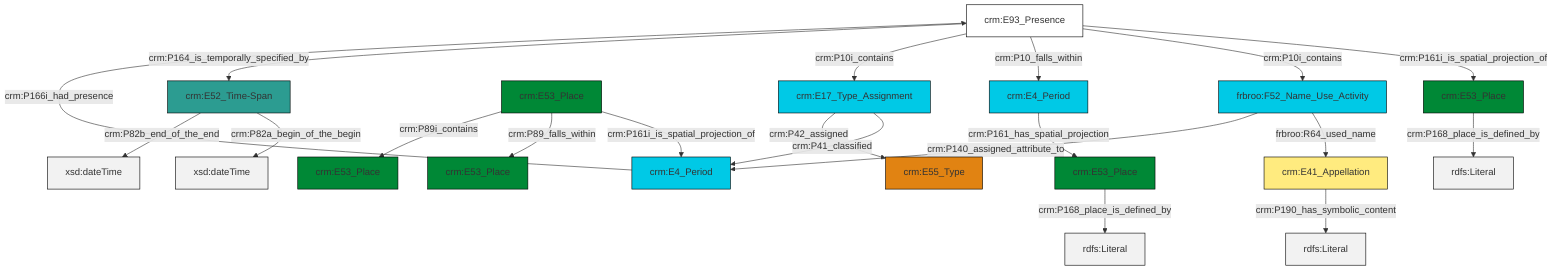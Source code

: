graph TD
classDef Literal fill:#f2f2f2,stroke:#000000;
classDef CRM_Entity fill:#FFFFFF,stroke:#000000;
classDef Temporal_Entity fill:#00C9E6, stroke:#000000;
classDef Type fill:#E18312, stroke:#000000;
classDef Time-Span fill:#2C9C91, stroke:#000000;
classDef Appellation fill:#FFEB7F, stroke:#000000;
classDef Place fill:#008836, stroke:#000000;
classDef Persistent_Item fill:#B266B2, stroke:#000000;
classDef Conceptual_Object fill:#FFD700, stroke:#000000;
classDef Physical_Thing fill:#D2B48C, stroke:#000000;
classDef Actor fill:#f58aad, stroke:#000000;
classDef PC_Classes fill:#4ce600, stroke:#000000;
classDef Multi fill:#cccccc,stroke:#000000;

2["crm:E93_Presence"]:::CRM_Entity -->|crm:P161i_is_spatial_projection_of| 3["crm:E53_Place"]:::Place
11["frbroo:F52_Name_Use_Activity"]:::Temporal_Entity -->|frbroo:R64_used_name| 9["crm:E41_Appellation"]:::Appellation
2["crm:E93_Presence"]:::CRM_Entity -->|crm:P10i_contains| 11["frbroo:F52_Name_Use_Activity"]:::Temporal_Entity
7["crm:E53_Place"]:::Place -->|crm:P161i_is_spatial_projection_of| 16["crm:E4_Period"]:::Temporal_Entity
17["crm:E17_Type_Assignment"]:::Temporal_Entity -->|crm:P41_classified| 16["crm:E4_Period"]:::Temporal_Entity
11["frbroo:F52_Name_Use_Activity"]:::Temporal_Entity -->|crm:P140_assigned_attribute_to| 16["crm:E4_Period"]:::Temporal_Entity
18["crm:E53_Place"]:::Place -->|crm:P168_place_is_defined_by| 20[rdfs:Literal]:::Literal
17["crm:E17_Type_Assignment"]:::Temporal_Entity -->|crm:P42_assigned| 5["crm:E55_Type"]:::Type
2["crm:E93_Presence"]:::CRM_Entity -->|crm:P10_falls_within| 0["crm:E4_Period"]:::Temporal_Entity
2["crm:E93_Presence"]:::CRM_Entity -->|crm:P10i_contains| 17["crm:E17_Type_Assignment"]:::Temporal_Entity
0["crm:E4_Period"]:::Temporal_Entity -->|crm:P161_has_spatial_projection| 18["crm:E53_Place"]:::Place
3["crm:E53_Place"]:::Place -->|crm:P168_place_is_defined_by| 22[rdfs:Literal]:::Literal
14["crm:E52_Time-Span"]:::Time-Span -->|crm:P82a_begin_of_the_begin| 27[xsd:dateTime]:::Literal
7["crm:E53_Place"]:::Place -->|crm:P89_falls_within| 12["crm:E53_Place"]:::Place
2["crm:E93_Presence"]:::CRM_Entity -->|crm:P164_is_temporally_specified_by| 14["crm:E52_Time-Span"]:::Time-Span
16["crm:E4_Period"]:::Temporal_Entity -->|crm:P166i_had_presence| 2["crm:E93_Presence"]:::CRM_Entity
14["crm:E52_Time-Span"]:::Time-Span -->|crm:P82b_end_of_the_end| 29[xsd:dateTime]:::Literal
7["crm:E53_Place"]:::Place -->|crm:P89i_contains| 23["crm:E53_Place"]:::Place
9["crm:E41_Appellation"]:::Appellation -->|crm:P190_has_symbolic_content| 30[rdfs:Literal]:::Literal